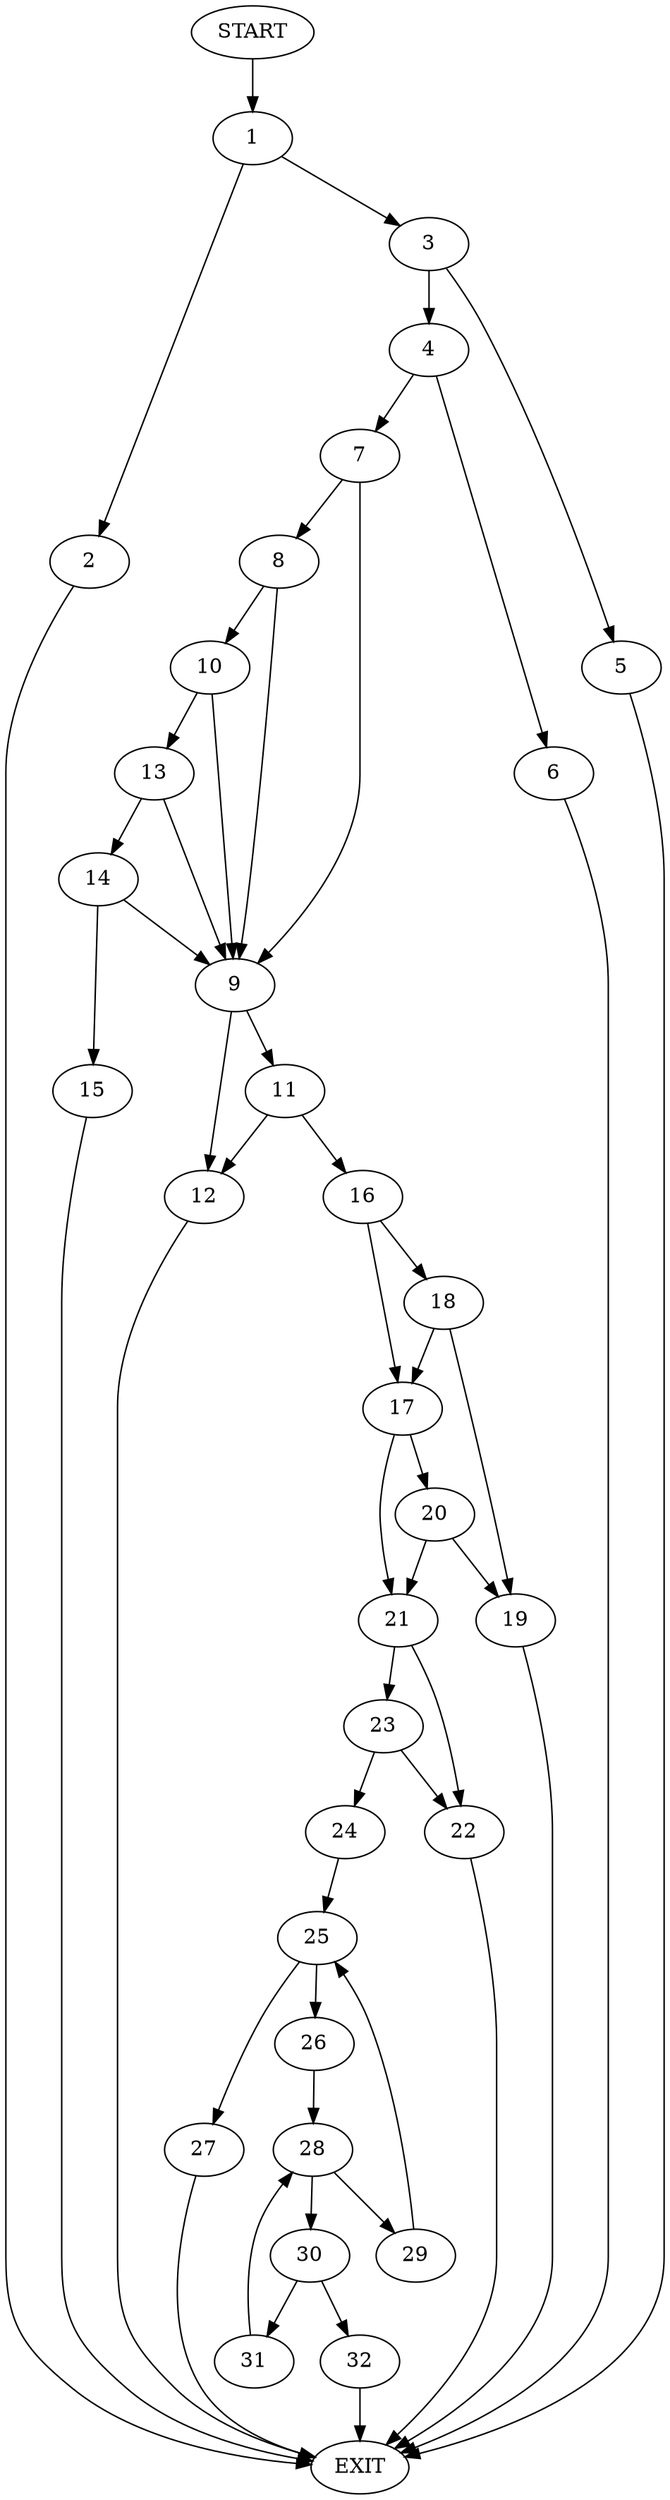 digraph {
0 [label="START"]
33 [label="EXIT"]
0 -> 1
1 -> 2
1 -> 3
2 -> 33
3 -> 4
3 -> 5
4 -> 6
4 -> 7
5 -> 33
6 -> 33
7 -> 8
7 -> 9
8 -> 10
8 -> 9
9 -> 11
9 -> 12
10 -> 9
10 -> 13
13 -> 9
13 -> 14
14 -> 15
14 -> 9
15 -> 33
11 -> 12
11 -> 16
12 -> 33
16 -> 17
16 -> 18
18 -> 17
18 -> 19
17 -> 20
17 -> 21
19 -> 33
20 -> 19
20 -> 21
21 -> 22
21 -> 23
23 -> 22
23 -> 24
22 -> 33
24 -> 25
25 -> 26
25 -> 27
27 -> 33
26 -> 28
28 -> 29
28 -> 30
30 -> 31
30 -> 32
29 -> 25
32 -> 33
31 -> 28
}
